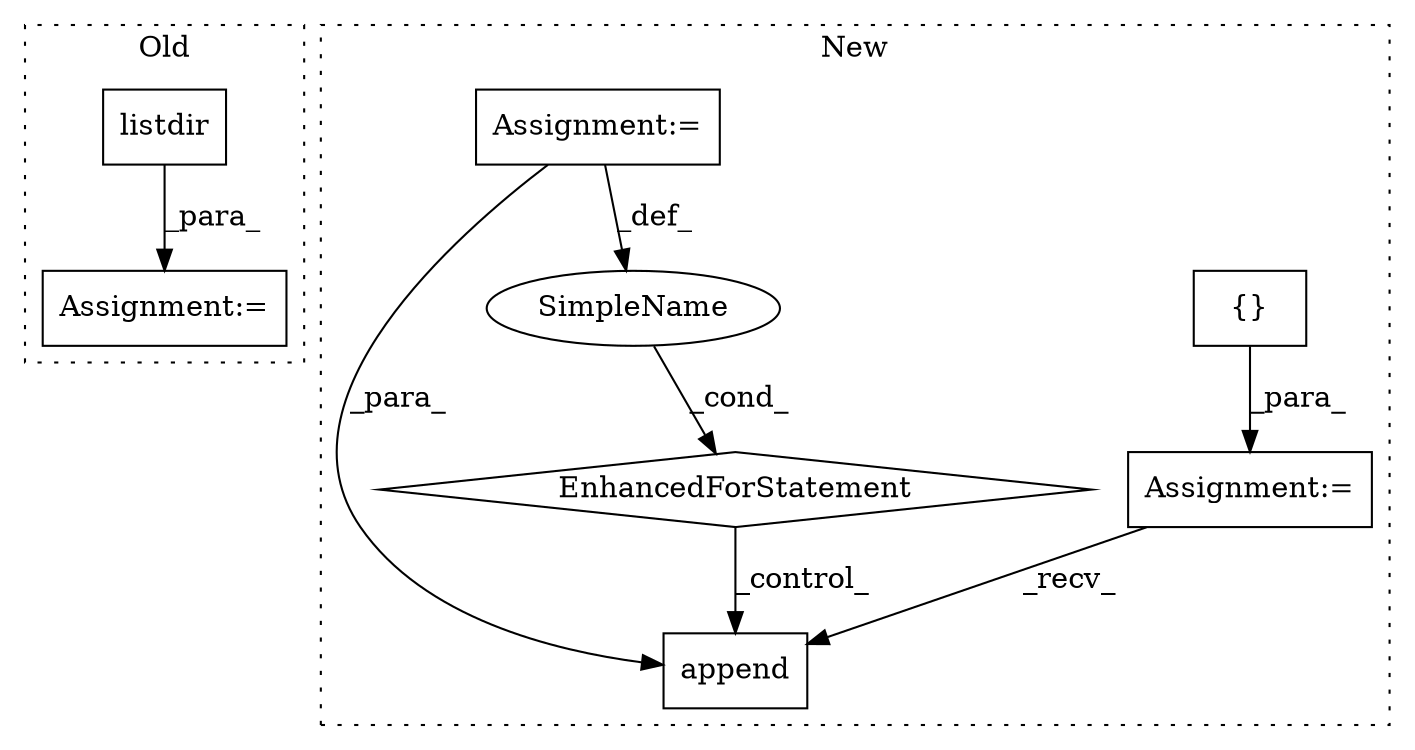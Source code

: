 digraph G {
subgraph cluster0 {
1 [label="listdir" a="32" s="12047" l="9" shape="box"];
8 [label="Assignment:=" a="7" s="12111,12198" l="57,2" shape="box"];
label = "Old";
style="dotted";
}
subgraph cluster1 {
2 [label="append" a="32" s="12925,12963" l="16,2" shape="box"];
3 [label="EnhancedForStatement" a="70" s="12814,12892" l="57,2" shape="diamond"];
4 [label="{}" a="4" s="12642" l="2" shape="box"];
5 [label="Assignment:=" a="7" s="12624" l="1" shape="box"];
6 [label="SimpleName" a="42" s="12875" l="1" shape="ellipse"];
7 [label="Assignment:=" a="7" s="12814,12892" l="57,2" shape="box"];
label = "New";
style="dotted";
}
1 -> 8 [label="_para_"];
3 -> 2 [label="_control_"];
4 -> 5 [label="_para_"];
5 -> 2 [label="_recv_"];
6 -> 3 [label="_cond_"];
7 -> 6 [label="_def_"];
7 -> 2 [label="_para_"];
}